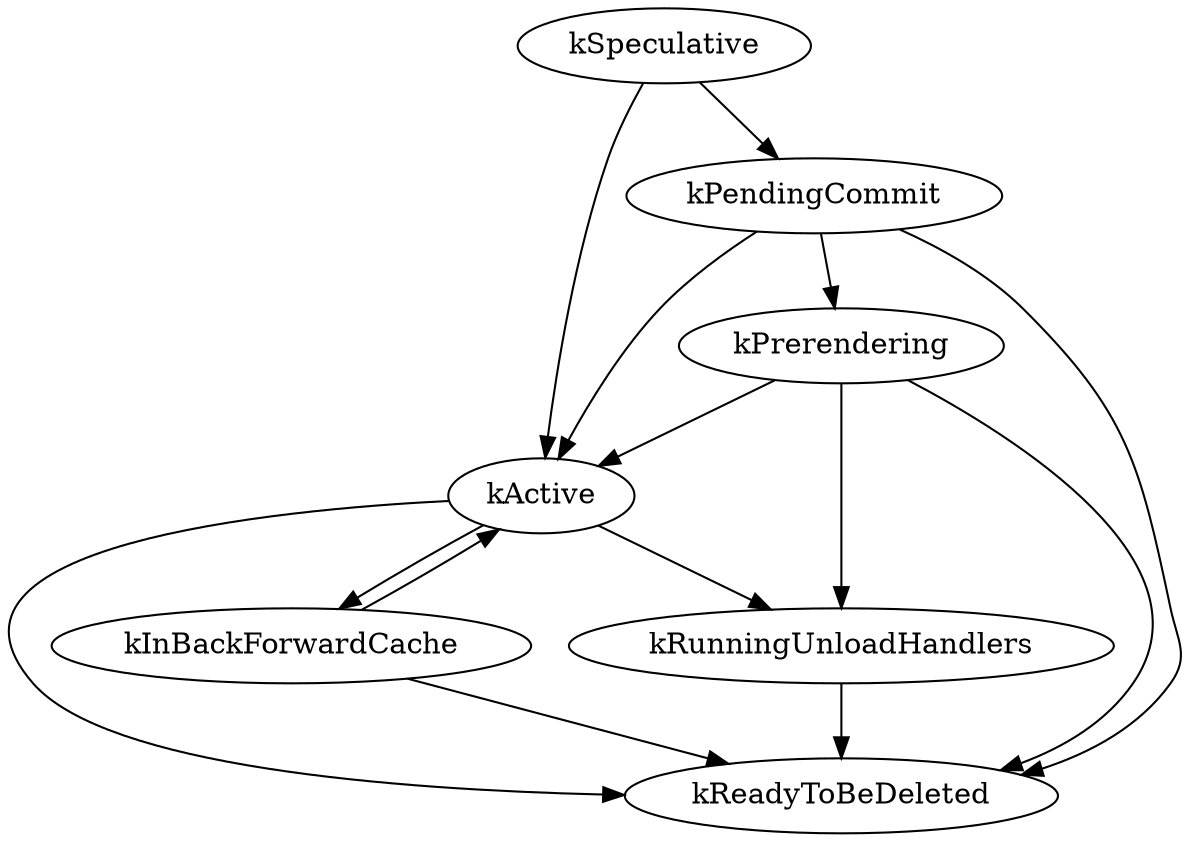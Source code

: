 // Generated with https://crrev.com/c/2220116 and:
//   python3 tools/state_transitions/state_graph.py content/browser/renderer_host/render_frame_host_impl.cc LifecycleStateImpl
//
// See tools/state_transitions/README.md
digraph createflow {
  kSpeculative -> {kActive, kPendingCommit};
  kPendingCommit -> {kPrerendering, kActive, kReadyToBeDeleted};
  kPrerendering -> {kActive, kRunningUnloadHandlers, kReadyToBeDeleted};
  kActive -> {kInBackForwardCache, kRunningUnloadHandlers, kReadyToBeDeleted};
  kInBackForwardCache -> {kActive, kReadyToBeDeleted};
  kRunningUnloadHandlers -> {kReadyToBeDeleted};
  kReadyToBeDeleted -> {};
}
